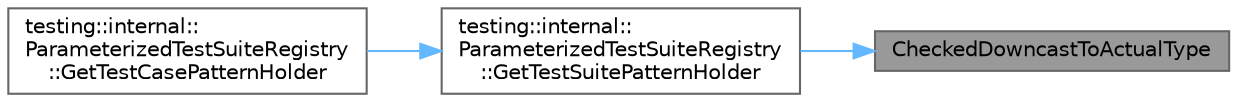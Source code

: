 digraph "CheckedDowncastToActualType"
{
 // LATEX_PDF_SIZE
  bgcolor="transparent";
  edge [fontname=Helvetica,fontsize=10,labelfontname=Helvetica,labelfontsize=10];
  node [fontname=Helvetica,fontsize=10,shape=box,height=0.2,width=0.4];
  rankdir="RL";
  Node1 [id="Node000001",label="CheckedDowncastToActualType",height=0.2,width=0.4,color="gray40", fillcolor="grey60", style="filled", fontcolor="black",tooltip=" "];
  Node1 -> Node2 [id="edge1_Node000001_Node000002",dir="back",color="steelblue1",style="solid",tooltip=" "];
  Node2 [id="Node000002",label="testing::internal::\lParameterizedTestSuiteRegistry\l::GetTestSuitePatternHolder",height=0.2,width=0.4,color="grey40", fillcolor="white", style="filled",URL="$classtesting_1_1internal_1_1_parameterized_test_suite_registry.html#a599173fde62c891b22d5e2e7ff9ed056",tooltip=" "];
  Node2 -> Node3 [id="edge2_Node000002_Node000003",dir="back",color="steelblue1",style="solid",tooltip=" "];
  Node3 [id="Node000003",label="testing::internal::\lParameterizedTestSuiteRegistry\l::GetTestCasePatternHolder",height=0.2,width=0.4,color="grey40", fillcolor="white", style="filled",URL="$classtesting_1_1internal_1_1_parameterized_test_suite_registry.html#af433b7826c883f85e902c4447104287a",tooltip=" "];
}
